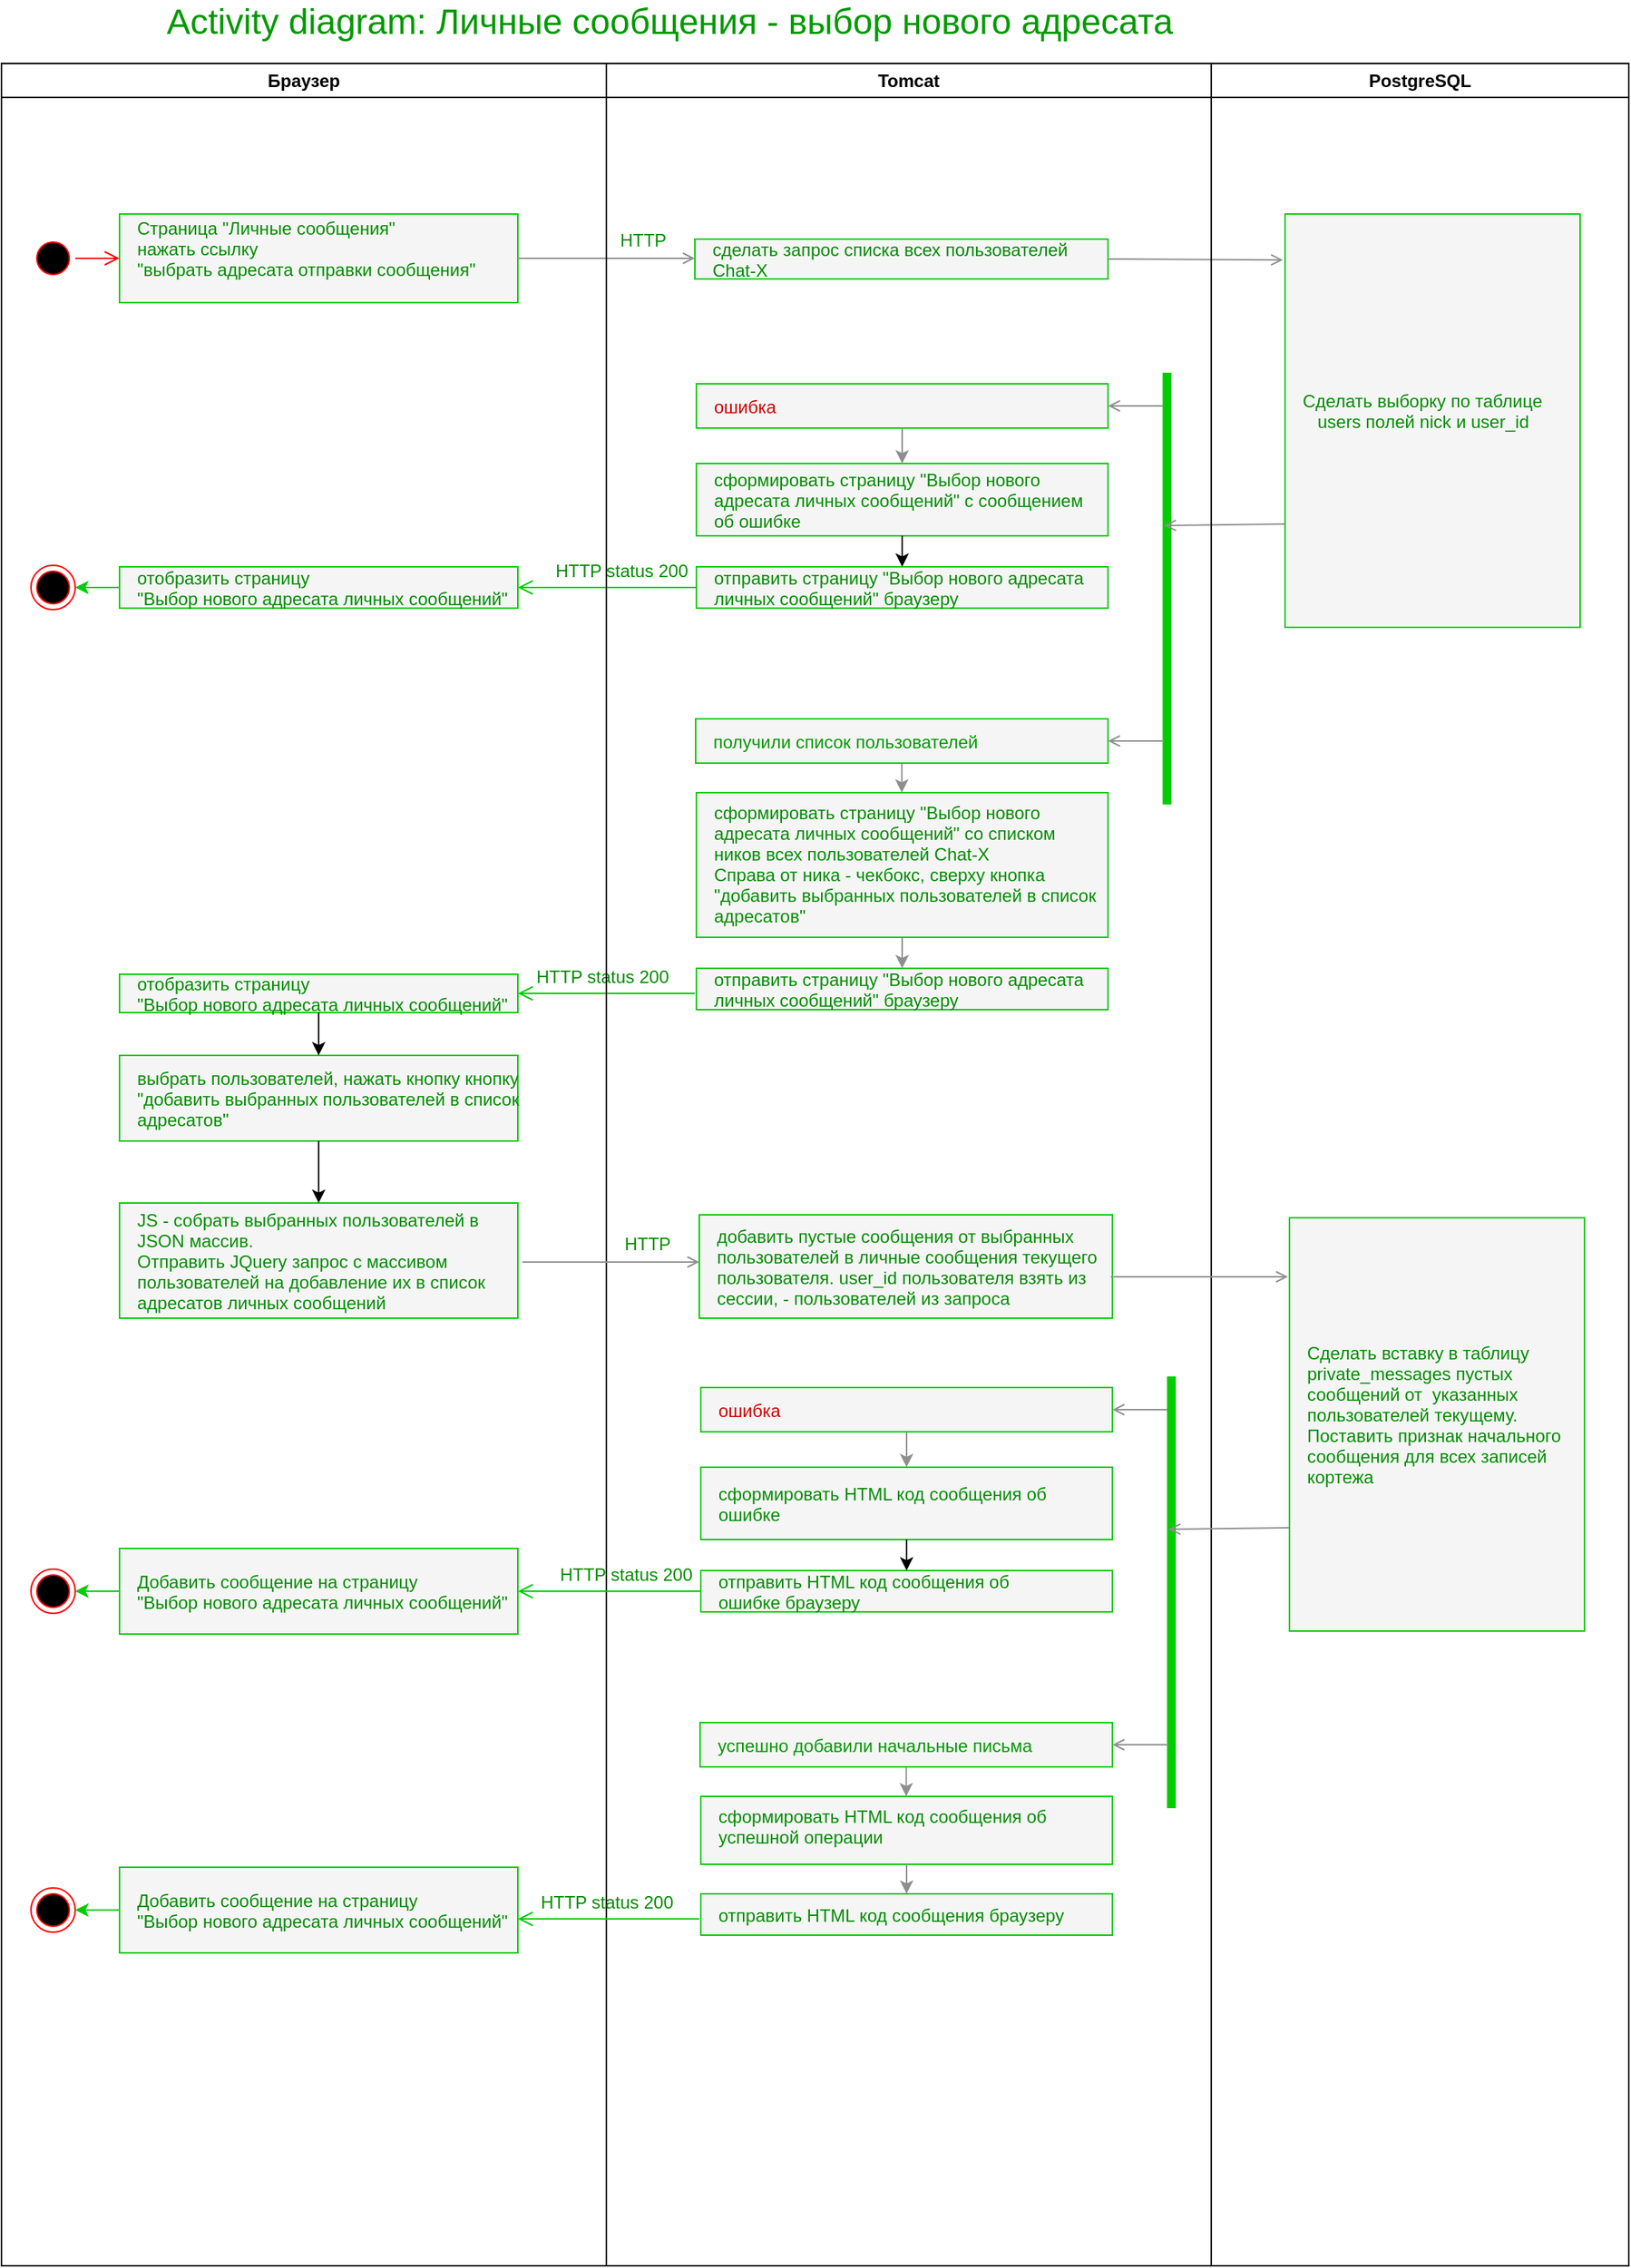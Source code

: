 <mxfile version="14.5.1" type="device"><diagram name="Page-1" id="e7e014a7-5840-1c2e-5031-d8a46d1fe8dd"><mxGraphModel dx="1086" dy="806" grid="1" gridSize="10" guides="1" tooltips="1" connect="1" arrows="1" fold="1" page="1" pageScale="1" pageWidth="1169" pageHeight="826" background="#ffffff" math="0" shadow="0"><root><mxCell id="0"/><mxCell id="1" parent="0"/><mxCell id="Vama4_EekcaHYRvys6HK-190" value="ошибка" style="align=left;spacingLeft=10;fillColor=#f5f5f5;strokeColor=#00CC00;container=0;fontColor=#CC0000;" parent="1" vertex="1"><mxGeometry x="521" y="345" width="279" height="30" as="geometry"/></mxCell><mxCell id="Vama4_EekcaHYRvys6HK-191" value="сделать запрос списка всех пользователей &#10;Chat-X" style="align=left;spacingLeft=10;fillColor=#f5f5f5;strokeColor=#00CC00;fontColor=#008C00;container=0;" parent="1" vertex="1"><mxGeometry x="520" y="247" width="280" height="27" as="geometry"/></mxCell><mxCell id="Vama4_EekcaHYRvys6HK-192" value="Сделать выборку по таблице&#10;   users полей nick и user_id&#10;" style="align=left;spacingLeft=10;fillColor=#f5f5f5;strokeColor=#00CC00;fontColor=#008C00;container=0;" parent="1" vertex="1"><mxGeometry x="920" y="230" width="200" height="280" as="geometry"/></mxCell><mxCell id="Vama4_EekcaHYRvys6HK-193" value="Страница &quot;Личные сообщения&quot;&#10;нажать ссылку&#10;&quot;выбрать адресата отправки сообщения&quot;&#10;" style="align=left;spacingLeft=10;fillColor=#f5f5f5;strokeColor=#00CC00;fontColor=#008C00;container=0;" parent="1" vertex="1"><mxGeometry x="130" y="230" width="270" height="60" as="geometry"/></mxCell><mxCell id="Vama4_EekcaHYRvys6HK-194" value="" style="edgeStyle=elbowEdgeStyle;elbow=horizontal;verticalAlign=bottom;endArrow=open;endSize=8;strokeColor=#FF0000;endFill=1;rounded=0" parent="1" source="Vama4_EekcaHYRvys6HK-200" target="Vama4_EekcaHYRvys6HK-193" edge="1"><mxGeometry x="300" y="191" as="geometry"><mxPoint x="315" y="261" as="targetPoint"/></mxGeometry></mxCell><mxCell id="Vama4_EekcaHYRvys6HK-196" value="" style="endArrow=open;endFill=1;rounded=0;exitX=1;exitY=0.5;exitDx=0;exitDy=0;fontColor=#00CC00;strokeWidth=1;strokeColor=#8F8F8F;" parent="1" source="Vama4_EekcaHYRvys6HK-193" edge="1"><mxGeometry x="520" y="374" as="geometry"><mxPoint x="520" y="260" as="targetPoint"/></mxGeometry></mxCell><mxCell id="Vama4_EekcaHYRvys6HK-198" value="HTTP status 200" style="text;html=1;fillColor=none;align=center;verticalAlign=middle;whiteSpace=wrap;rounded=0;fontColor=#008C00;container=0;" parent="1" vertex="1"><mxGeometry x="410" y="462" width="121" height="20" as="geometry"/></mxCell><mxCell id="Vama4_EekcaHYRvys6HK-199" value="" style="endArrow=open;endFill=1;rounded=0;fontColor=#00CC00;strokeWidth=1;exitX=1;exitY=0.5;exitDx=0;exitDy=0;entryX=-0.007;entryY=0.111;entryDx=0;entryDy=0;entryPerimeter=0;strokeColor=#8F8F8F;" parent="1" source="Vama4_EekcaHYRvys6HK-191" target="Vama4_EekcaHYRvys6HK-192" edge="1"><mxGeometry x="530" y="384" as="geometry"><mxPoint x="975" y="259" as="targetPoint"/><mxPoint x="925" y="259" as="sourcePoint"/></mxGeometry></mxCell><mxCell id="Vama4_EekcaHYRvys6HK-200" value="" style="ellipse;shape=startState;fillColor=#000000;strokeColor=#ff0000;container=0;" parent="1" vertex="1"><mxGeometry x="70" y="245" width="30" height="30" as="geometry"/></mxCell><mxCell id="Vama4_EekcaHYRvys6HK-201" value="отправить страницу &quot;Выбор нового адресата &#10;личных сообщений&quot; браузеру" style="align=left;spacingLeft=10;fillColor=#f5f5f5;strokeColor=#00CC00;fontColor=#008C00;container=0;" parent="1" vertex="1"><mxGeometry x="521" y="469" width="279" height="28" as="geometry"/></mxCell><mxCell id="Vama4_EekcaHYRvys6HK-202" value="" style="endArrow=open;endFill=1;rounded=0;fontColor=#00CC00;strokeWidth=1;entryX=1;entryY=0.5;entryDx=0;entryDy=0;strokeColor=#8F8F8F;" parent="1" target="Vama4_EekcaHYRvys6HK-190" edge="1"><mxGeometry x="362" y="159" as="geometry"><mxPoint x="852" y="375" as="targetPoint"/><mxPoint x="841" y="360" as="sourcePoint"/></mxGeometry></mxCell><mxCell id="r5FNnOLShPN78urTlYSq-1" value="" style="ellipse;shape=endState;fillColor=#000000;strokeColor=#ff0000;container=0;" parent="1" vertex="1"><mxGeometry x="70" y="468" width="30" height="30" as="geometry"/></mxCell><mxCell id="r5FNnOLShPN78urTlYSq-2" value="" style="edgeStyle=elbowEdgeStyle;elbow=horizontal;verticalAlign=bottom;endArrow=open;endSize=8;endFill=1;rounded=0;exitX=0;exitY=0.5;exitDx=0;exitDy=0;strokeColor=#00CC00;entryX=1;entryY=0.5;entryDx=0;entryDy=0;" parent="1" source="Vama4_EekcaHYRvys6HK-201" target="ImypncF9MxeKrPkn1JXK-20" edge="1"><mxGeometry x="130" y="25" as="geometry"><mxPoint x="450" y="483" as="targetPoint"/><mxPoint x="72" y="378" as="sourcePoint"/></mxGeometry></mxCell><mxCell id="ImypncF9MxeKrPkn1JXK-1" value="" style="shape=line;strokeWidth=6;rotation=90;strokeColor=#00CC00;" parent="1" vertex="1"><mxGeometry x="693.75" y="476.25" width="292.5" height="15" as="geometry"/></mxCell><mxCell id="ImypncF9MxeKrPkn1JXK-4" value="" style="endArrow=open;endFill=1;rounded=0;fontColor=#00CC00;strokeWidth=1;exitX=0;exitY=0.75;exitDx=0;exitDy=0;strokeColor=#8F8F8F;entryX=0.354;entryY=0.633;entryDx=0;entryDy=0;entryPerimeter=0;" parent="1" source="Vama4_EekcaHYRvys6HK-192" target="ImypncF9MxeKrPkn1JXK-1" edge="1"><mxGeometry x="372" y="169" as="geometry"><mxPoint x="910" y="440" as="targetPoint"/><mxPoint x="935" y="370.08" as="sourcePoint"/></mxGeometry></mxCell><mxCell id="ImypncF9MxeKrPkn1JXK-7" value="" style="edgeStyle=orthogonalEdgeStyle;rounded=0;orthogonalLoop=1;jettySize=auto;html=1;strokeColor=#8F8F8F;" parent="1" source="ImypncF9MxeKrPkn1JXK-8" target="ImypncF9MxeKrPkn1JXK-10" edge="1"><mxGeometry relative="1" as="geometry"/></mxCell><mxCell id="ImypncF9MxeKrPkn1JXK-18" value="" style="edgeStyle=orthogonalEdgeStyle;rounded=0;orthogonalLoop=1;jettySize=auto;html=1;strokeColor=#8F8F8F;strokeWidth=1;fontColor=#D90000;" parent="1" source="ImypncF9MxeKrPkn1JXK-10" target="ImypncF9MxeKrPkn1JXK-15" edge="1"><mxGeometry relative="1" as="geometry"/></mxCell><mxCell id="ImypncF9MxeKrPkn1JXK-10" value="сформировать страницу &quot;Выбор нового&#10;адресата личных сообщений&quot; со списком &#10;ников всех пользователей Chat-X&#10;Справа от ника - чекбокс, сверху кнопка &#10;&quot;добавить выбранных пользователей в список &#10;адресатов&quot;" style="align=left;spacingLeft=10;fillColor=#f5f5f5;strokeColor=#00CC00;fontColor=#008C00;container=0;verticalAlign=top;" parent="1" vertex="1"><mxGeometry x="521" y="622" width="279" height="98" as="geometry"/></mxCell><mxCell id="ImypncF9MxeKrPkn1JXK-11" value="" style="endArrow=open;endFill=1;rounded=0;fontColor=#00CC00;strokeWidth=1;entryX=1;entryY=0.5;entryDx=0;entryDy=0;strokeColor=#8F8F8F;" parent="1" target="ImypncF9MxeKrPkn1JXK-8" edge="1"><mxGeometry x="362" y="314" as="geometry"><mxPoint x="852" y="530" as="targetPoint"/><mxPoint x="838" y="587" as="sourcePoint"/></mxGeometry></mxCell><mxCell id="ImypncF9MxeKrPkn1JXK-15" value="отправить страницу &quot;Выбор нового адресата &#10;личных сообщений&quot; браузеру" style="align=left;spacingLeft=10;fillColor=#f5f5f5;strokeColor=#00CC00;fontColor=#008C00;container=0;" parent="1" vertex="1"><mxGeometry x="521" y="741" width="279" height="28" as="geometry"/></mxCell><mxCell id="ImypncF9MxeKrPkn1JXK-19" value="Activity diagram: Личные сообщения - выбор нового адресата" style="text;html=1;strokeColor=none;fillColor=none;align=left;verticalAlign=middle;whiteSpace=wrap;rounded=0;fontSize=24;fontColor=#009900;" parent="1" vertex="1"><mxGeometry x="160" y="90" width="890" height="20" as="geometry"/></mxCell><mxCell id="ImypncF9MxeKrPkn1JXK-20" value="отобразить страницу &#10;&quot;Выбор нового адресата личных сообщений&quot;" style="align=left;spacingLeft=10;fillColor=#f5f5f5;strokeColor=#00CC00;fontColor=#008C00;container=0;" parent="1" vertex="1"><mxGeometry x="130" y="469" width="270" height="28" as="geometry"/></mxCell><mxCell id="ImypncF9MxeKrPkn1JXK-22" value="" style="endArrow=classic;html=1;strokeColor=#00CC00;strokeWidth=1;fontSize=24;fontColor=#009900;entryX=1;entryY=0.5;entryDx=0;entryDy=0;exitX=0;exitY=0.5;exitDx=0;exitDy=0;" parent="1" source="ImypncF9MxeKrPkn1JXK-20" target="r5FNnOLShPN78urTlYSq-1" edge="1"><mxGeometry width="50" height="50" relative="1" as="geometry"><mxPoint x="620" y="569" as="sourcePoint"/><mxPoint x="670" y="519" as="targetPoint"/></mxGeometry></mxCell><mxCell id="ImypncF9MxeKrPkn1JXK-23" value="HTTP status 200" style="text;html=1;fillColor=none;align=center;verticalAlign=middle;whiteSpace=wrap;rounded=0;fontColor=#008C00;container=0;" parent="1" vertex="1"><mxGeometry x="397" y="737" width="121" height="20" as="geometry"/></mxCell><mxCell id="ImypncF9MxeKrPkn1JXK-25" value="" style="edgeStyle=elbowEdgeStyle;elbow=horizontal;verticalAlign=bottom;endArrow=open;endSize=8;endFill=1;rounded=0;exitX=0;exitY=0.5;exitDx=0;exitDy=0;strokeColor=#00CC00;entryX=1;entryY=0.5;entryDx=0;entryDy=0;" parent="1" target="ImypncF9MxeKrPkn1JXK-26" edge="1"><mxGeometry x="129" y="300" as="geometry"><mxPoint x="449" y="758" as="targetPoint"/><mxPoint x="520" y="758" as="sourcePoint"/></mxGeometry></mxCell><mxCell id="ImypncF9MxeKrPkn1JXK-26" value="отобразить страницу&#10;&quot;Выбор нового адресата личных сообщений&quot;" style="align=left;spacingLeft=10;fillColor=#f5f5f5;strokeColor=#00CC00;fontColor=#008C00;container=0;" parent="1" vertex="1"><mxGeometry x="130" y="745" width="270" height="26" as="geometry"/></mxCell><mxCell id="ImypncF9MxeKrPkn1JXK-28" value="Браузер" style="swimlane;whiteSpace=wrap" parent="1" vertex="1"><mxGeometry x="50" y="128" width="410" height="1492" as="geometry"/></mxCell><mxCell id="Ysr56QpHSo0vDO8A3DEk-1" value="выбрать пользователей, нажать кнопку кнопку&#10;&quot;добавить выбранных пользователей в список&#10;адресатов&quot;" style="align=left;spacingLeft=10;fillColor=#f5f5f5;strokeColor=#00CC00;fontColor=#008C00;container=0;" vertex="1" parent="ImypncF9MxeKrPkn1JXK-28"><mxGeometry x="80" y="672" width="270" height="58" as="geometry"/></mxCell><mxCell id="Ysr56QpHSo0vDO8A3DEk-2" value="JS - собрать выбранных пользователей в &#10;JSON массив.&#10;Отправить JQuery запрос с массивом &#10;пользователей на добавление их в список &#10;адресатов личных сообщений" style="align=left;spacingLeft=10;fillColor=#f5f5f5;strokeColor=#00CC00;fontColor=#008C00;container=0;" vertex="1" parent="ImypncF9MxeKrPkn1JXK-28"><mxGeometry x="80" y="772" width="270" height="78" as="geometry"/></mxCell><mxCell id="Ysr56QpHSo0vDO8A3DEk-4" value="" style="endArrow=classic;html=1;fontColor=#CC0000;exitX=0.5;exitY=1;exitDx=0;exitDy=0;" edge="1" parent="ImypncF9MxeKrPkn1JXK-28" source="Ysr56QpHSo0vDO8A3DEk-1" target="Ysr56QpHSo0vDO8A3DEk-2"><mxGeometry width="50" height="50" relative="1" as="geometry"><mxPoint x="210" y="735" as="sourcePoint"/><mxPoint x="212" y="752" as="targetPoint"/></mxGeometry></mxCell><mxCell id="Ysr56QpHSo0vDO8A3DEk-30" value="Добавить сообщение на страницу&#10;&quot;Выбор нового адресата личных сообщений&quot;" style="align=left;spacingLeft=10;fillColor=#f5f5f5;strokeColor=#00CC00;fontColor=#008C00;container=0;" vertex="1" parent="ImypncF9MxeKrPkn1JXK-28"><mxGeometry x="80" y="1006" width="270" height="58" as="geometry"/></mxCell><mxCell id="Ysr56QpHSo0vDO8A3DEk-31" value="Добавить сообщение на страницу&#10;&quot;Выбор нового адресата личных сообщений&quot;" style="align=left;spacingLeft=10;fillColor=#f5f5f5;strokeColor=#00CC00;fontColor=#008C00;container=0;" vertex="1" parent="ImypncF9MxeKrPkn1JXK-28"><mxGeometry x="80" y="1222" width="270" height="58" as="geometry"/></mxCell><mxCell id="Ysr56QpHSo0vDO8A3DEk-33" value="" style="ellipse;shape=endState;fillColor=#000000;strokeColor=#ff0000;container=0;" vertex="1" parent="ImypncF9MxeKrPkn1JXK-28"><mxGeometry x="20" y="1020" width="30" height="30" as="geometry"/></mxCell><mxCell id="Ysr56QpHSo0vDO8A3DEk-34" value="" style="endArrow=classic;html=1;strokeColor=#00CC00;strokeWidth=1;fontSize=24;fontColor=#009900;entryX=1;entryY=0.5;entryDx=0;entryDy=0;exitX=0;exitY=0.5;exitDx=0;exitDy=0;" edge="1" parent="ImypncF9MxeKrPkn1JXK-28" target="Ysr56QpHSo0vDO8A3DEk-33"><mxGeometry width="50" height="50" relative="1" as="geometry"><mxPoint x="80" y="1035" as="sourcePoint"/><mxPoint x="620" y="1071" as="targetPoint"/></mxGeometry></mxCell><mxCell id="Ysr56QpHSo0vDO8A3DEk-35" value="" style="ellipse;shape=endState;fillColor=#000000;strokeColor=#ff0000;container=0;" vertex="1" parent="ImypncF9MxeKrPkn1JXK-28"><mxGeometry x="20" y="1236" width="30" height="30" as="geometry"/></mxCell><mxCell id="Ysr56QpHSo0vDO8A3DEk-36" value="" style="endArrow=classic;html=1;strokeColor=#00CC00;strokeWidth=1;fontSize=24;fontColor=#009900;entryX=1;entryY=0.5;entryDx=0;entryDy=0;exitX=0;exitY=0.5;exitDx=0;exitDy=0;" edge="1" parent="ImypncF9MxeKrPkn1JXK-28" target="Ysr56QpHSo0vDO8A3DEk-35"><mxGeometry width="50" height="50" relative="1" as="geometry"><mxPoint x="80" y="1251" as="sourcePoint"/><mxPoint x="620" y="1287" as="targetPoint"/></mxGeometry></mxCell><mxCell id="ImypncF9MxeKrPkn1JXK-39" value="HTTP" style="text;html=1;fillColor=none;align=center;verticalAlign=middle;whiteSpace=wrap;rounded=0;fontColor=#008C00;container=0;" parent="1" vertex="1"><mxGeometry x="460" y="238" width="50" height="20" as="geometry"/></mxCell><mxCell id="ImypncF9MxeKrPkn1JXK-40" value="Tomcat" style="swimlane;whiteSpace=wrap" parent="1" vertex="1"><mxGeometry x="460" y="128" width="410" height="1492" as="geometry"/></mxCell><mxCell id="K6sdvQD7y9w7Kz8EHiQY-2" value="сформировать страницу &quot;Выбор нового &#10;адресата личных сообщений&quot; с сообщением &#10;об ошибке" style="align=left;spacingLeft=10;fillColor=#f5f5f5;strokeColor=#00CC00;fontColor=#008C00;container=0;" parent="ImypncF9MxeKrPkn1JXK-40" vertex="1"><mxGeometry x="61" y="271" width="279" height="49" as="geometry"/></mxCell><mxCell id="ImypncF9MxeKrPkn1JXK-8" value="получили список пользователей" style="align=left;spacingLeft=10;fillColor=#f5f5f5;strokeColor=#00CC00;container=0;fontColor=#009900;" parent="ImypncF9MxeKrPkn1JXK-40" vertex="1"><mxGeometry x="60.5" y="444" width="279.5" height="30" as="geometry"/></mxCell><mxCell id="ImypncF9MxeKrPkn1JXK-41" value="PostgreSQL" style="swimlane;whiteSpace=wrap" parent="1" vertex="1"><mxGeometry x="870" y="128" width="283" height="1492" as="geometry"/></mxCell><mxCell id="Ysr56QpHSo0vDO8A3DEk-7" value="ошибка" style="align=left;spacingLeft=10;fillColor=#f5f5f5;strokeColor=#00CC00;container=0;fontColor=#CC0000;" vertex="1" parent="ImypncF9MxeKrPkn1JXK-41"><mxGeometry x="-346" y="897" width="279" height="30" as="geometry"/></mxCell><mxCell id="Ysr56QpHSo0vDO8A3DEk-8" value="добавить пустые сообщения от выбранных &#10;пользователей в личные сообщения текущего &#10;пользователя. user_id пользователя взять из &#10;сессии, - пользователей из запроса" style="align=left;spacingLeft=10;fillColor=#f5f5f5;strokeColor=#00CC00;fontColor=#008C00;container=0;" vertex="1" parent="ImypncF9MxeKrPkn1JXK-41"><mxGeometry x="-347" y="780" width="280" height="70" as="geometry"/></mxCell><mxCell id="Ysr56QpHSo0vDO8A3DEk-9" value="Сделать вставку в таблицу&#10;private_messages пустых &#10;сообщений от  указанных &#10;пользователей текущему.&#10;Поставить признак начального &#10;сообщения для всех записей &#10;кортежа&#10;" style="align=left;spacingLeft=10;fillColor=#f5f5f5;strokeColor=#00CC00;fontColor=#008C00;container=0;" vertex="1" parent="ImypncF9MxeKrPkn1JXK-41"><mxGeometry x="53" y="782" width="200" height="280" as="geometry"/></mxCell><mxCell id="Ysr56QpHSo0vDO8A3DEk-10" value="" style="endArrow=open;endFill=1;rounded=0;exitX=1;exitY=0.5;exitDx=0;exitDy=0;fontColor=#00CC00;strokeWidth=1;strokeColor=#8F8F8F;" edge="1" parent="ImypncF9MxeKrPkn1JXK-41"><mxGeometry x="-347" y="926" as="geometry"><mxPoint x="-347" y="812" as="targetPoint"/><mxPoint x="-467" y="812" as="sourcePoint"/></mxGeometry></mxCell><mxCell id="Ysr56QpHSo0vDO8A3DEk-11" value="HTTP status 200" style="text;html=1;fillColor=none;align=center;verticalAlign=middle;whiteSpace=wrap;rounded=0;fontColor=#008C00;container=0;" vertex="1" parent="ImypncF9MxeKrPkn1JXK-41"><mxGeometry x="-457" y="1014" width="121" height="20" as="geometry"/></mxCell><mxCell id="Ysr56QpHSo0vDO8A3DEk-12" value="" style="endArrow=open;endFill=1;rounded=0;fontColor=#00CC00;strokeWidth=1;exitX=0.996;exitY=0.6;exitDx=0;exitDy=0;strokeColor=#8F8F8F;exitPerimeter=0;" edge="1" parent="ImypncF9MxeKrPkn1JXK-41" source="Ysr56QpHSo0vDO8A3DEk-8"><mxGeometry x="-337" y="936" as="geometry"><mxPoint x="52" y="822" as="targetPoint"/><mxPoint x="58" y="811" as="sourcePoint"/></mxGeometry></mxCell><mxCell id="Ysr56QpHSo0vDO8A3DEk-13" value="отправить HTML код сообщения об&#10;ошибке браузеру" style="align=left;spacingLeft=10;fillColor=#f5f5f5;strokeColor=#00CC00;fontColor=#008C00;container=0;" vertex="1" parent="ImypncF9MxeKrPkn1JXK-41"><mxGeometry x="-346" y="1021" width="279" height="28" as="geometry"/></mxCell><mxCell id="Ysr56QpHSo0vDO8A3DEk-14" value="" style="endArrow=open;endFill=1;rounded=0;fontColor=#00CC00;strokeWidth=1;entryX=1;entryY=0.5;entryDx=0;entryDy=0;strokeColor=#8F8F8F;" edge="1" parent="ImypncF9MxeKrPkn1JXK-41" target="Ysr56QpHSo0vDO8A3DEk-7"><mxGeometry x="-505" y="711" as="geometry"><mxPoint x="-15" y="927" as="targetPoint"/><mxPoint x="-26" y="912" as="sourcePoint"/></mxGeometry></mxCell><mxCell id="Ysr56QpHSo0vDO8A3DEk-16" value="" style="shape=line;strokeWidth=6;rotation=90;strokeColor=#00CC00;" vertex="1" parent="ImypncF9MxeKrPkn1JXK-41"><mxGeometry x="-173.25" y="1028.25" width="292.5" height="15" as="geometry"/></mxCell><mxCell id="Ysr56QpHSo0vDO8A3DEk-17" value="" style="endArrow=open;endFill=1;rounded=0;fontColor=#00CC00;strokeWidth=1;exitX=0;exitY=0.75;exitDx=0;exitDy=0;strokeColor=#8F8F8F;entryX=0.354;entryY=0.633;entryDx=0;entryDy=0;entryPerimeter=0;" edge="1" parent="ImypncF9MxeKrPkn1JXK-41" source="Ysr56QpHSo0vDO8A3DEk-9" target="Ysr56QpHSo0vDO8A3DEk-16"><mxGeometry x="-495" y="721" as="geometry"><mxPoint x="43" y="992" as="targetPoint"/><mxPoint x="68" y="922.08" as="sourcePoint"/></mxGeometry></mxCell><mxCell id="Ysr56QpHSo0vDO8A3DEk-20" value="сформировать HTML код сообщения об&#10;успешной операции" style="align=left;spacingLeft=10;fillColor=#f5f5f5;strokeColor=#00CC00;fontColor=#008C00;container=0;verticalAlign=top;" vertex="1" parent="ImypncF9MxeKrPkn1JXK-41"><mxGeometry x="-346" y="1174" width="279" height="46" as="geometry"/></mxCell><mxCell id="Ysr56QpHSo0vDO8A3DEk-21" value="" style="endArrow=open;endFill=1;rounded=0;fontColor=#00CC00;strokeWidth=1;entryX=1;entryY=0.5;entryDx=0;entryDy=0;strokeColor=#8F8F8F;" edge="1" parent="ImypncF9MxeKrPkn1JXK-41" target="Ysr56QpHSo0vDO8A3DEk-27"><mxGeometry x="-505" y="866" as="geometry"><mxPoint x="-15" y="1082" as="targetPoint"/><mxPoint x="-29" y="1139" as="sourcePoint"/></mxGeometry></mxCell><mxCell id="Ysr56QpHSo0vDO8A3DEk-22" value="отправить HTML код сообщения браузеру" style="align=left;spacingLeft=10;fillColor=#f5f5f5;strokeColor=#00CC00;fontColor=#008C00;container=0;" vertex="1" parent="ImypncF9MxeKrPkn1JXK-41"><mxGeometry x="-346" y="1240" width="279" height="28" as="geometry"/></mxCell><mxCell id="Ysr56QpHSo0vDO8A3DEk-19" value="" style="edgeStyle=orthogonalEdgeStyle;rounded=0;orthogonalLoop=1;jettySize=auto;html=1;strokeColor=#8F8F8F;strokeWidth=1;fontColor=#D90000;" edge="1" parent="ImypncF9MxeKrPkn1JXK-41" source="Ysr56QpHSo0vDO8A3DEk-20" target="Ysr56QpHSo0vDO8A3DEk-22"><mxGeometry relative="1" as="geometry"/></mxCell><mxCell id="Ysr56QpHSo0vDO8A3DEk-23" value="HTTP status 200" style="text;html=1;fillColor=none;align=center;verticalAlign=middle;whiteSpace=wrap;rounded=0;fontColor=#008C00;container=0;" vertex="1" parent="ImypncF9MxeKrPkn1JXK-41"><mxGeometry x="-470" y="1236" width="121" height="20" as="geometry"/></mxCell><mxCell id="Ysr56QpHSo0vDO8A3DEk-24" value="" style="edgeStyle=elbowEdgeStyle;elbow=horizontal;verticalAlign=bottom;endArrow=open;endSize=8;endFill=1;rounded=0;exitX=0;exitY=0.5;exitDx=0;exitDy=0;strokeColor=#00CC00;" edge="1" parent="ImypncF9MxeKrPkn1JXK-41"><mxGeometry x="-738" y="799" as="geometry"><mxPoint x="-470" y="1257" as="targetPoint"/><mxPoint x="-347" y="1257" as="sourcePoint"/></mxGeometry></mxCell><mxCell id="Ysr56QpHSo0vDO8A3DEk-25" value="HTTP" style="text;html=1;fillColor=none;align=center;verticalAlign=middle;whiteSpace=wrap;rounded=0;fontColor=#008C00;container=0;" vertex="1" parent="ImypncF9MxeKrPkn1JXK-41"><mxGeometry x="-407" y="790" width="50" height="20" as="geometry"/></mxCell><mxCell id="Ysr56QpHSo0vDO8A3DEk-26" value="сформировать HTML код сообщения об &#10;ошибке" style="align=left;spacingLeft=10;fillColor=#f5f5f5;strokeColor=#00CC00;fontColor=#008C00;container=0;" vertex="1" parent="ImypncF9MxeKrPkn1JXK-41"><mxGeometry x="-346" y="951" width="279" height="49" as="geometry"/></mxCell><mxCell id="Ysr56QpHSo0vDO8A3DEk-27" value="успешно добавили начальные письма" style="align=left;spacingLeft=10;fillColor=#f5f5f5;strokeColor=#00CC00;container=0;fontColor=#009900;" vertex="1" parent="ImypncF9MxeKrPkn1JXK-41"><mxGeometry x="-346.5" y="1124" width="279.5" height="30" as="geometry"/></mxCell><mxCell id="Ysr56QpHSo0vDO8A3DEk-28" value="" style="edgeStyle=orthogonalEdgeStyle;rounded=0;orthogonalLoop=1;jettySize=auto;html=1;strokeColor=#8F8F8F;entryX=0.5;entryY=0;entryDx=0;entryDy=0;exitX=0.5;exitY=1;exitDx=0;exitDy=0;" edge="1" parent="ImypncF9MxeKrPkn1JXK-41" source="Ysr56QpHSo0vDO8A3DEk-7" target="Ysr56QpHSo0vDO8A3DEk-26"><mxGeometry relative="1" as="geometry"><mxPoint x="-196.2" y="1102" as="sourcePoint"/><mxPoint x="-196.5" y="1137" as="targetPoint"/></mxGeometry></mxCell><mxCell id="Ysr56QpHSo0vDO8A3DEk-18" value="" style="edgeStyle=orthogonalEdgeStyle;rounded=0;orthogonalLoop=1;jettySize=auto;html=1;strokeColor=#8F8F8F;" edge="1" parent="ImypncF9MxeKrPkn1JXK-41" source="Ysr56QpHSo0vDO8A3DEk-27" target="Ysr56QpHSo0vDO8A3DEk-20"><mxGeometry relative="1" as="geometry"/></mxCell><mxCell id="Ysr56QpHSo0vDO8A3DEk-29" value="" style="endArrow=classic;html=1;exitX=0.5;exitY=1;exitDx=0;exitDy=0;" edge="1" parent="ImypncF9MxeKrPkn1JXK-41" source="Ysr56QpHSo0vDO8A3DEk-26" target="Ysr56QpHSo0vDO8A3DEk-13"><mxGeometry width="50" height="50" relative="1" as="geometry"><mxPoint x="-167" y="952" as="sourcePoint"/><mxPoint x="-117" y="902" as="targetPoint"/></mxGeometry></mxCell><mxCell id="K6sdvQD7y9w7Kz8EHiQY-11" value="" style="edgeStyle=orthogonalEdgeStyle;rounded=0;orthogonalLoop=1;jettySize=auto;html=1;strokeColor=#8F8F8F;entryX=0.5;entryY=0;entryDx=0;entryDy=0;exitX=0.5;exitY=1;exitDx=0;exitDy=0;" parent="1" source="Vama4_EekcaHYRvys6HK-190" target="K6sdvQD7y9w7Kz8EHiQY-2" edge="1"><mxGeometry relative="1" as="geometry"><mxPoint x="670.8" y="550" as="sourcePoint"/><mxPoint x="670.5" y="585" as="targetPoint"/></mxGeometry></mxCell><mxCell id="IxH7nzMdrrkrOQ79AwTg-1" value="" style="endArrow=classic;html=1;exitX=0.5;exitY=1;exitDx=0;exitDy=0;" parent="1" source="K6sdvQD7y9w7Kz8EHiQY-2" target="Vama4_EekcaHYRvys6HK-201" edge="1"><mxGeometry width="50" height="50" relative="1" as="geometry"><mxPoint x="700" y="400" as="sourcePoint"/><mxPoint x="750" y="350" as="targetPoint"/></mxGeometry></mxCell><mxCell id="Ysr56QpHSo0vDO8A3DEk-3" value="" style="endArrow=classic;html=1;fontColor=#CC0000;exitX=0.5;exitY=1;exitDx=0;exitDy=0;entryX=0.5;entryY=0;entryDx=0;entryDy=0;" edge="1" parent="1" source="ImypncF9MxeKrPkn1JXK-26" target="Ysr56QpHSo0vDO8A3DEk-1"><mxGeometry width="50" height="50" relative="1" as="geometry"><mxPoint x="530" y="630" as="sourcePoint"/><mxPoint x="580" y="580" as="targetPoint"/></mxGeometry></mxCell><mxCell id="Ysr56QpHSo0vDO8A3DEk-15" value="" style="edgeStyle=elbowEdgeStyle;elbow=horizontal;verticalAlign=bottom;endArrow=open;endSize=8;endFill=1;rounded=0;exitX=0;exitY=0.5;exitDx=0;exitDy=0;strokeColor=#00CC00;" edge="1" parent="1" source="Ysr56QpHSo0vDO8A3DEk-13" target="Ysr56QpHSo0vDO8A3DEk-30"><mxGeometry x="133" y="705" as="geometry"><mxPoint x="403" y="1163" as="targetPoint"/><mxPoint x="75" y="1058" as="sourcePoint"/></mxGeometry></mxCell></root></mxGraphModel></diagram></mxfile>
